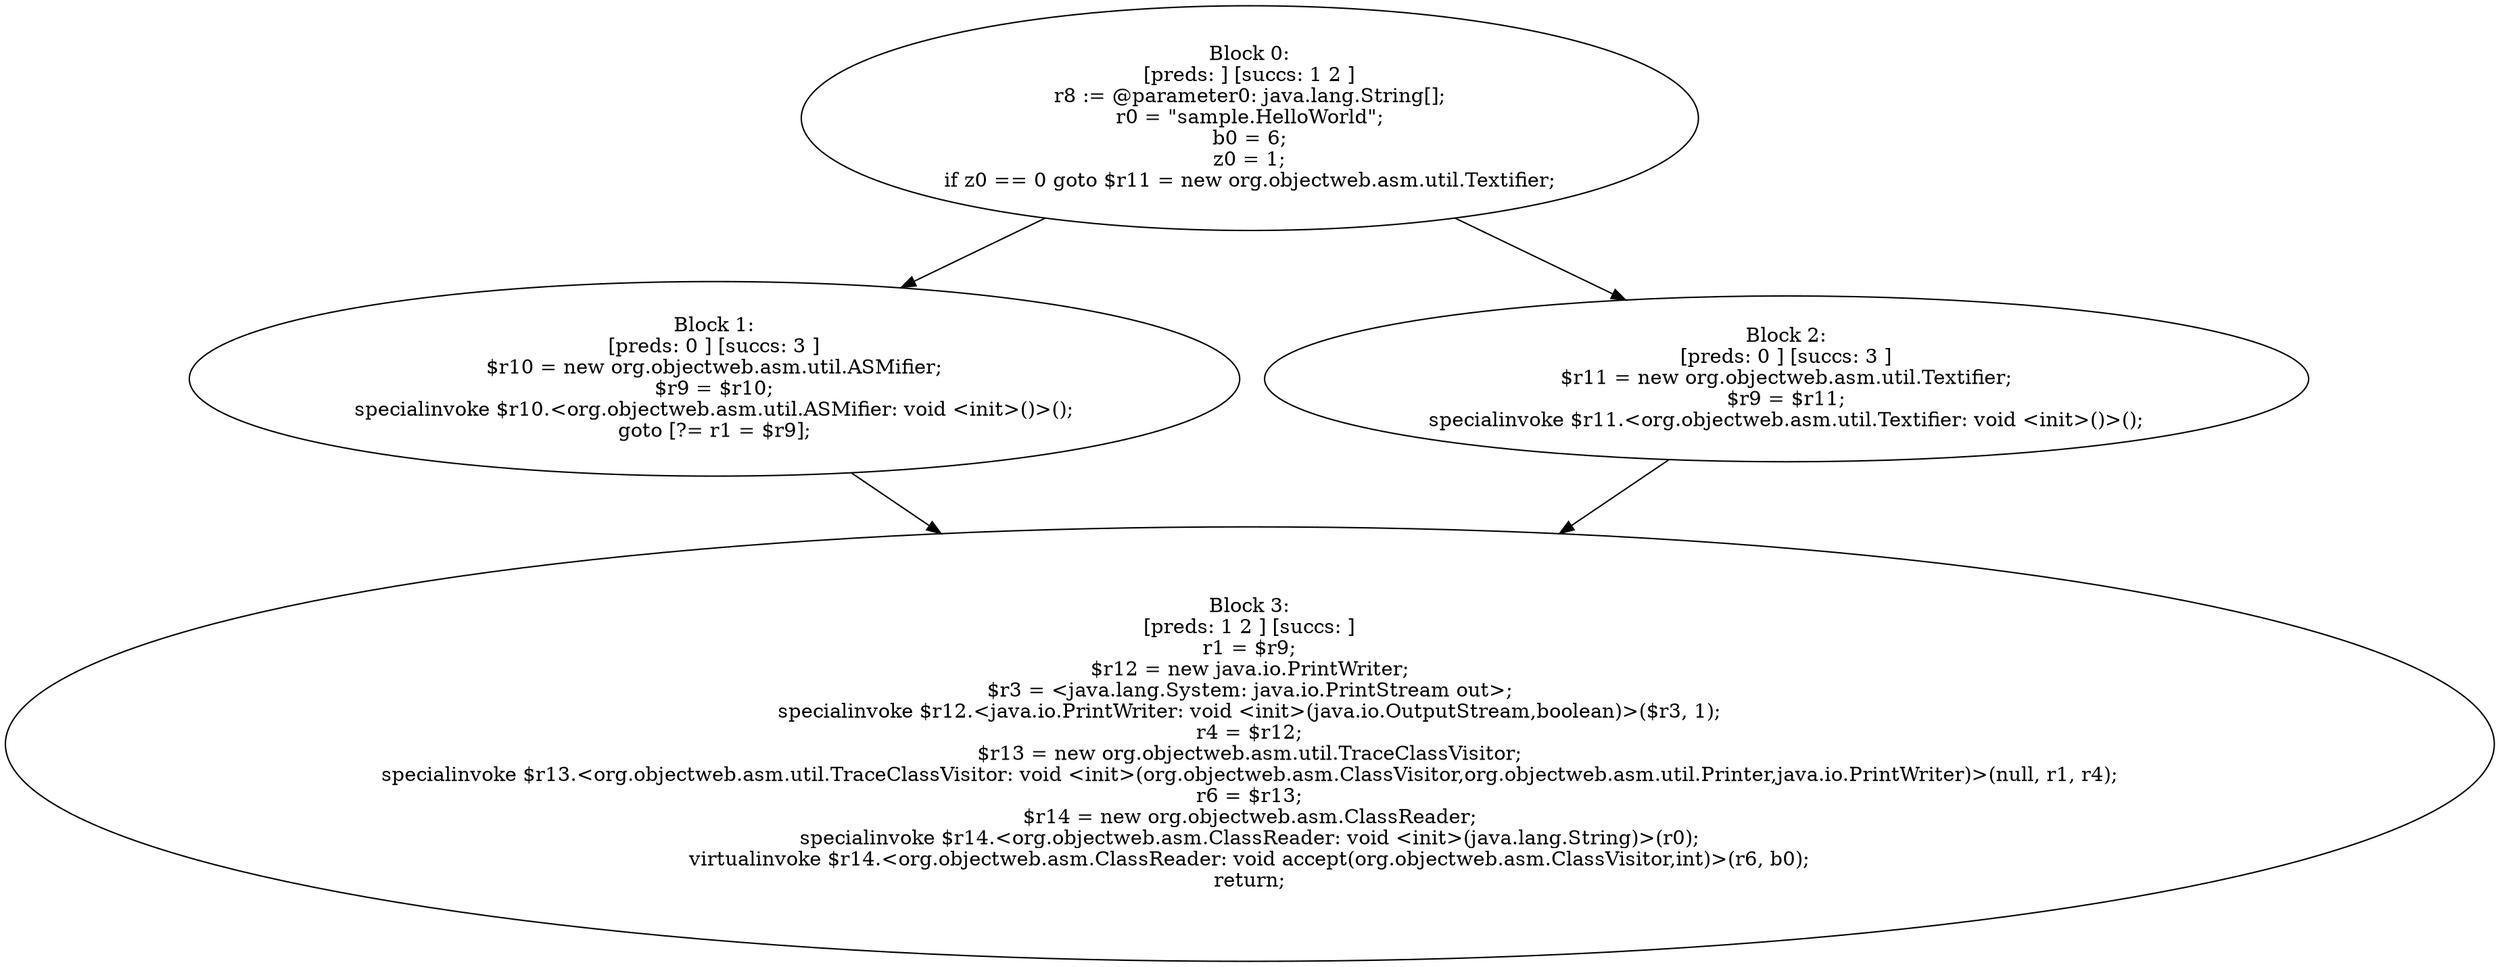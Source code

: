 digraph "unitGraph" {
    "Block 0:
[preds: ] [succs: 1 2 ]
r8 := @parameter0: java.lang.String[];
r0 = \"sample.HelloWorld\";
b0 = 6;
z0 = 1;
if z0 == 0 goto $r11 = new org.objectweb.asm.util.Textifier;
"
    "Block 1:
[preds: 0 ] [succs: 3 ]
$r10 = new org.objectweb.asm.util.ASMifier;
$r9 = $r10;
specialinvoke $r10.<org.objectweb.asm.util.ASMifier: void <init>()>();
goto [?= r1 = $r9];
"
    "Block 2:
[preds: 0 ] [succs: 3 ]
$r11 = new org.objectweb.asm.util.Textifier;
$r9 = $r11;
specialinvoke $r11.<org.objectweb.asm.util.Textifier: void <init>()>();
"
    "Block 3:
[preds: 1 2 ] [succs: ]
r1 = $r9;
$r12 = new java.io.PrintWriter;
$r3 = <java.lang.System: java.io.PrintStream out>;
specialinvoke $r12.<java.io.PrintWriter: void <init>(java.io.OutputStream,boolean)>($r3, 1);
r4 = $r12;
$r13 = new org.objectweb.asm.util.TraceClassVisitor;
specialinvoke $r13.<org.objectweb.asm.util.TraceClassVisitor: void <init>(org.objectweb.asm.ClassVisitor,org.objectweb.asm.util.Printer,java.io.PrintWriter)>(null, r1, r4);
r6 = $r13;
$r14 = new org.objectweb.asm.ClassReader;
specialinvoke $r14.<org.objectweb.asm.ClassReader: void <init>(java.lang.String)>(r0);
virtualinvoke $r14.<org.objectweb.asm.ClassReader: void accept(org.objectweb.asm.ClassVisitor,int)>(r6, b0);
return;
"
    "Block 0:
[preds: ] [succs: 1 2 ]
r8 := @parameter0: java.lang.String[];
r0 = \"sample.HelloWorld\";
b0 = 6;
z0 = 1;
if z0 == 0 goto $r11 = new org.objectweb.asm.util.Textifier;
"->"Block 1:
[preds: 0 ] [succs: 3 ]
$r10 = new org.objectweb.asm.util.ASMifier;
$r9 = $r10;
specialinvoke $r10.<org.objectweb.asm.util.ASMifier: void <init>()>();
goto [?= r1 = $r9];
";
    "Block 0:
[preds: ] [succs: 1 2 ]
r8 := @parameter0: java.lang.String[];
r0 = \"sample.HelloWorld\";
b0 = 6;
z0 = 1;
if z0 == 0 goto $r11 = new org.objectweb.asm.util.Textifier;
"->"Block 2:
[preds: 0 ] [succs: 3 ]
$r11 = new org.objectweb.asm.util.Textifier;
$r9 = $r11;
specialinvoke $r11.<org.objectweb.asm.util.Textifier: void <init>()>();
";
    "Block 1:
[preds: 0 ] [succs: 3 ]
$r10 = new org.objectweb.asm.util.ASMifier;
$r9 = $r10;
specialinvoke $r10.<org.objectweb.asm.util.ASMifier: void <init>()>();
goto [?= r1 = $r9];
"->"Block 3:
[preds: 1 2 ] [succs: ]
r1 = $r9;
$r12 = new java.io.PrintWriter;
$r3 = <java.lang.System: java.io.PrintStream out>;
specialinvoke $r12.<java.io.PrintWriter: void <init>(java.io.OutputStream,boolean)>($r3, 1);
r4 = $r12;
$r13 = new org.objectweb.asm.util.TraceClassVisitor;
specialinvoke $r13.<org.objectweb.asm.util.TraceClassVisitor: void <init>(org.objectweb.asm.ClassVisitor,org.objectweb.asm.util.Printer,java.io.PrintWriter)>(null, r1, r4);
r6 = $r13;
$r14 = new org.objectweb.asm.ClassReader;
specialinvoke $r14.<org.objectweb.asm.ClassReader: void <init>(java.lang.String)>(r0);
virtualinvoke $r14.<org.objectweb.asm.ClassReader: void accept(org.objectweb.asm.ClassVisitor,int)>(r6, b0);
return;
";
    "Block 2:
[preds: 0 ] [succs: 3 ]
$r11 = new org.objectweb.asm.util.Textifier;
$r9 = $r11;
specialinvoke $r11.<org.objectweb.asm.util.Textifier: void <init>()>();
"->"Block 3:
[preds: 1 2 ] [succs: ]
r1 = $r9;
$r12 = new java.io.PrintWriter;
$r3 = <java.lang.System: java.io.PrintStream out>;
specialinvoke $r12.<java.io.PrintWriter: void <init>(java.io.OutputStream,boolean)>($r3, 1);
r4 = $r12;
$r13 = new org.objectweb.asm.util.TraceClassVisitor;
specialinvoke $r13.<org.objectweb.asm.util.TraceClassVisitor: void <init>(org.objectweb.asm.ClassVisitor,org.objectweb.asm.util.Printer,java.io.PrintWriter)>(null, r1, r4);
r6 = $r13;
$r14 = new org.objectweb.asm.ClassReader;
specialinvoke $r14.<org.objectweb.asm.ClassReader: void <init>(java.lang.String)>(r0);
virtualinvoke $r14.<org.objectweb.asm.ClassReader: void accept(org.objectweb.asm.ClassVisitor,int)>(r6, b0);
return;
";
}
